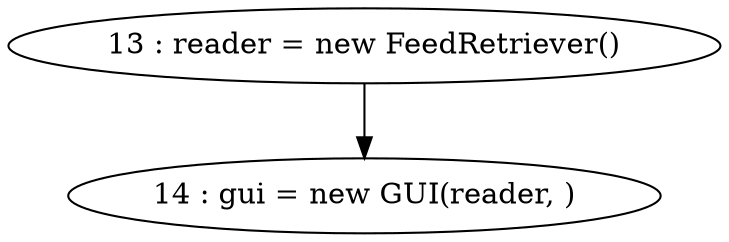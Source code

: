 digraph G {
"13 : reader = new FeedRetriever()"
"13 : reader = new FeedRetriever()" -> "14 : gui = new GUI(reader, )"
"14 : gui = new GUI(reader, )"
}